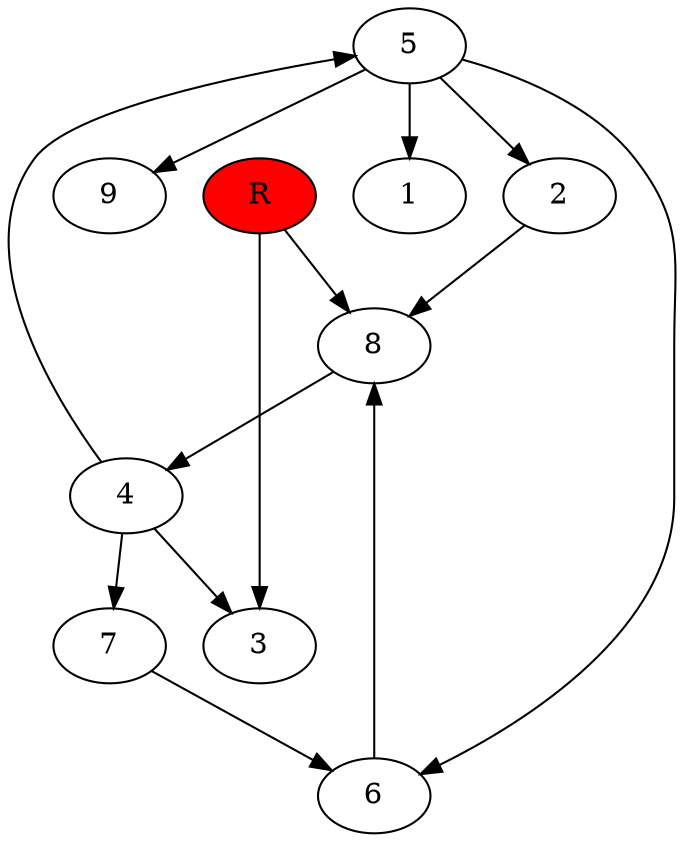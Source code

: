 digraph prb30019 {
	1
	2
	3
	4
	5
	6
	7
	8
	R [fillcolor="#ff0000" style=filled]
	2 -> 8
	4 -> 3
	4 -> 5
	4 -> 7
	5 -> 1
	5 -> 2
	5 -> 6
	5 -> 9
	6 -> 8
	7 -> 6
	8 -> 4
	R -> 3
	R -> 8
}
